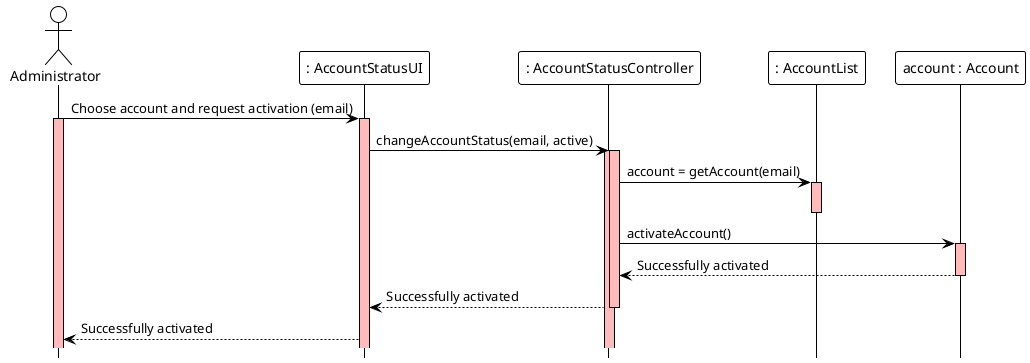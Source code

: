 @startuml
!theme plain
hide footbox
actor Administrator  as Administrator #white
participant ": AccountStatusUI" as UI #white
participant ": AccountStatusController" as Controller #white
participant ": AccountList" as AccountList #white
participant "account : Account" as Account #white

Administrator ->  UI : Choose account and request activation (email)
activate UI #FFBBBB
activate Administrator #FFBBBB
UI -> Controller: changeAccountStatus(email, active)
activate Controller #FFBBBB
activate Controller #FFBBBB
Controller -> AccountList: account = getAccount(email)
activate AccountList #FFBBBB
deactivate AccountList
Controller -> Account: activateAccount()
activate Account #FFBBBB
Account --> Controller : Successfully activated
deactivate Account
Controller --> UI : Successfully activated
deactivate Controller
UI --> Administrator: Successfully activated
@endumml